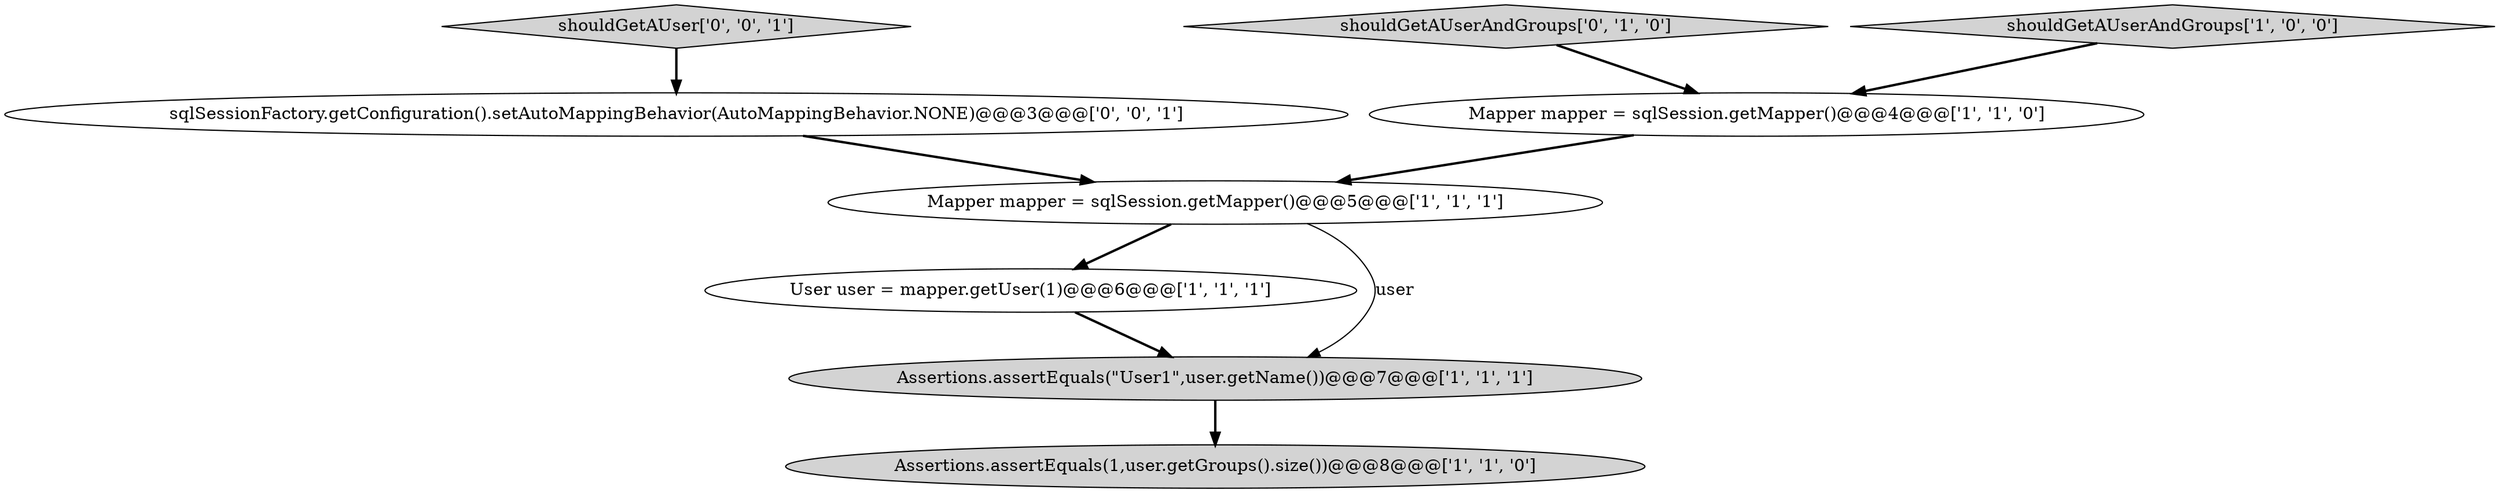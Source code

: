 digraph {
7 [style = filled, label = "shouldGetAUser['0', '0', '1']", fillcolor = lightgray, shape = diamond image = "AAA0AAABBB3BBB"];
1 [style = filled, label = "Mapper mapper = sqlSession.getMapper()@@@5@@@['1', '1', '1']", fillcolor = white, shape = ellipse image = "AAA0AAABBB1BBB"];
8 [style = filled, label = "sqlSessionFactory.getConfiguration().setAutoMappingBehavior(AutoMappingBehavior.NONE)@@@3@@@['0', '0', '1']", fillcolor = white, shape = ellipse image = "AAA0AAABBB3BBB"];
6 [style = filled, label = "shouldGetAUserAndGroups['0', '1', '0']", fillcolor = lightgray, shape = diamond image = "AAA0AAABBB2BBB"];
2 [style = filled, label = "Mapper mapper = sqlSession.getMapper()@@@4@@@['1', '1', '0']", fillcolor = white, shape = ellipse image = "AAA0AAABBB1BBB"];
4 [style = filled, label = "User user = mapper.getUser(1)@@@6@@@['1', '1', '1']", fillcolor = white, shape = ellipse image = "AAA0AAABBB1BBB"];
5 [style = filled, label = "Assertions.assertEquals(\"User1\",user.getName())@@@7@@@['1', '1', '1']", fillcolor = lightgray, shape = ellipse image = "AAA0AAABBB1BBB"];
0 [style = filled, label = "shouldGetAUserAndGroups['1', '0', '0']", fillcolor = lightgray, shape = diamond image = "AAA0AAABBB1BBB"];
3 [style = filled, label = "Assertions.assertEquals(1,user.getGroups().size())@@@8@@@['1', '1', '0']", fillcolor = lightgray, shape = ellipse image = "AAA0AAABBB1BBB"];
5->3 [style = bold, label=""];
8->1 [style = bold, label=""];
1->4 [style = bold, label=""];
7->8 [style = bold, label=""];
4->5 [style = bold, label=""];
2->1 [style = bold, label=""];
1->5 [style = solid, label="user"];
0->2 [style = bold, label=""];
6->2 [style = bold, label=""];
}
